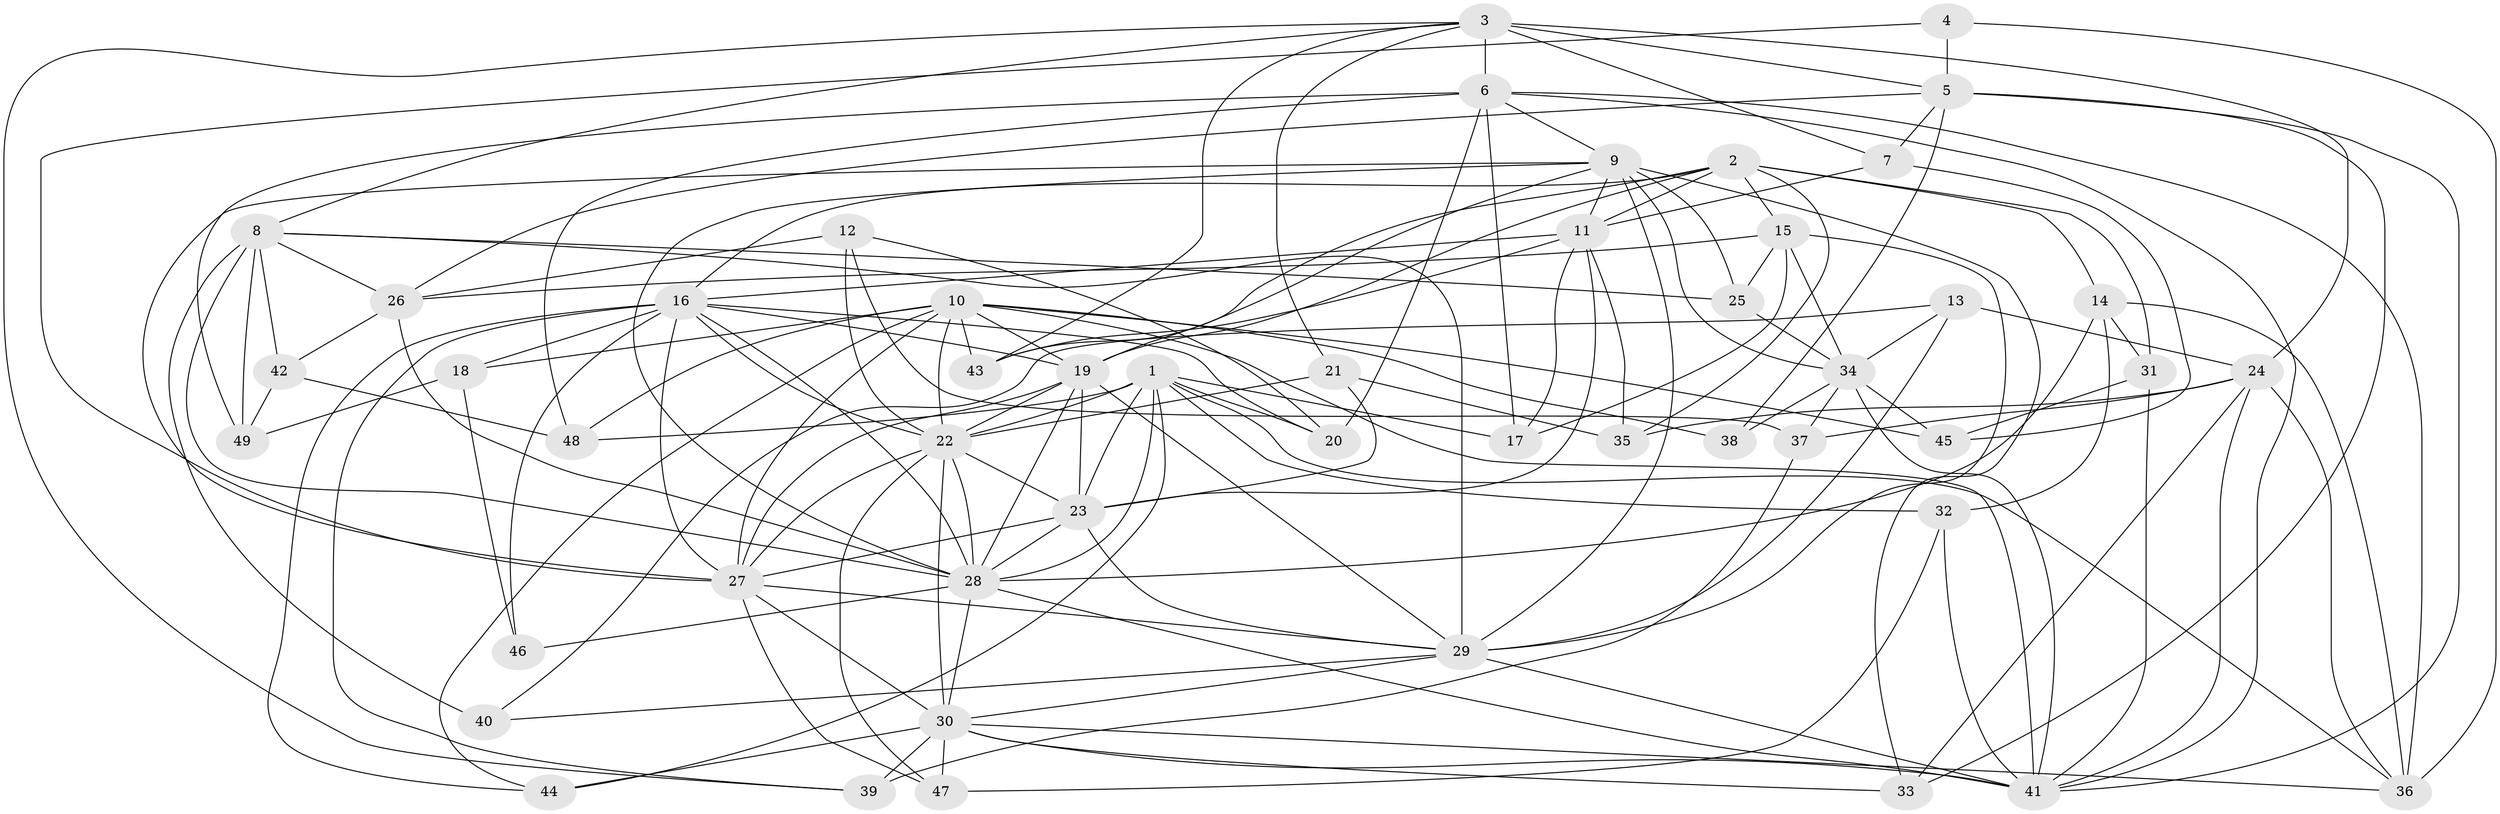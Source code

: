 // original degree distribution, {4: 1.0}
// Generated by graph-tools (version 1.1) at 2025/54/03/04/25 22:54:03]
// undirected, 49 vertices, 150 edges
graph export_dot {
  node [color=gray90,style=filled];
  1;
  2;
  3;
  4;
  5;
  6;
  7;
  8;
  9;
  10;
  11;
  12;
  13;
  14;
  15;
  16;
  17;
  18;
  19;
  20;
  21;
  22;
  23;
  24;
  25;
  26;
  27;
  28;
  29;
  30;
  31;
  32;
  33;
  34;
  35;
  36;
  37;
  38;
  39;
  40;
  41;
  42;
  43;
  44;
  45;
  46;
  47;
  48;
  49;
  1 -- 17 [weight=1.0];
  1 -- 20 [weight=1.0];
  1 -- 22 [weight=1.0];
  1 -- 23 [weight=2.0];
  1 -- 28 [weight=1.0];
  1 -- 32 [weight=1.0];
  1 -- 36 [weight=1.0];
  1 -- 44 [weight=1.0];
  1 -- 48 [weight=1.0];
  2 -- 11 [weight=1.0];
  2 -- 14 [weight=1.0];
  2 -- 15 [weight=2.0];
  2 -- 16 [weight=1.0];
  2 -- 19 [weight=2.0];
  2 -- 31 [weight=1.0];
  2 -- 35 [weight=1.0];
  2 -- 43 [weight=1.0];
  3 -- 5 [weight=1.0];
  3 -- 6 [weight=2.0];
  3 -- 7 [weight=1.0];
  3 -- 8 [weight=1.0];
  3 -- 21 [weight=1.0];
  3 -- 24 [weight=2.0];
  3 -- 39 [weight=1.0];
  3 -- 43 [weight=1.0];
  4 -- 5 [weight=2.0];
  4 -- 27 [weight=1.0];
  4 -- 36 [weight=1.0];
  5 -- 7 [weight=1.0];
  5 -- 26 [weight=1.0];
  5 -- 33 [weight=1.0];
  5 -- 38 [weight=1.0];
  5 -- 41 [weight=1.0];
  6 -- 9 [weight=1.0];
  6 -- 17 [weight=1.0];
  6 -- 20 [weight=1.0];
  6 -- 36 [weight=2.0];
  6 -- 41 [weight=1.0];
  6 -- 48 [weight=1.0];
  6 -- 49 [weight=1.0];
  7 -- 11 [weight=1.0];
  7 -- 45 [weight=1.0];
  8 -- 25 [weight=1.0];
  8 -- 26 [weight=1.0];
  8 -- 28 [weight=1.0];
  8 -- 29 [weight=2.0];
  8 -- 40 [weight=2.0];
  8 -- 42 [weight=1.0];
  8 -- 49 [weight=1.0];
  9 -- 11 [weight=1.0];
  9 -- 19 [weight=1.0];
  9 -- 25 [weight=1.0];
  9 -- 27 [weight=1.0];
  9 -- 28 [weight=1.0];
  9 -- 29 [weight=2.0];
  9 -- 33 [weight=1.0];
  9 -- 34 [weight=1.0];
  10 -- 18 [weight=1.0];
  10 -- 19 [weight=1.0];
  10 -- 22 [weight=1.0];
  10 -- 27 [weight=1.0];
  10 -- 38 [weight=1.0];
  10 -- 41 [weight=1.0];
  10 -- 43 [weight=1.0];
  10 -- 44 [weight=1.0];
  10 -- 45 [weight=1.0];
  10 -- 48 [weight=1.0];
  11 -- 16 [weight=1.0];
  11 -- 17 [weight=1.0];
  11 -- 23 [weight=1.0];
  11 -- 35 [weight=1.0];
  11 -- 43 [weight=1.0];
  12 -- 20 [weight=1.0];
  12 -- 22 [weight=1.0];
  12 -- 26 [weight=1.0];
  12 -- 37 [weight=1.0];
  13 -- 24 [weight=1.0];
  13 -- 29 [weight=1.0];
  13 -- 34 [weight=1.0];
  13 -- 40 [weight=1.0];
  14 -- 28 [weight=1.0];
  14 -- 31 [weight=1.0];
  14 -- 32 [weight=1.0];
  14 -- 36 [weight=2.0];
  15 -- 17 [weight=1.0];
  15 -- 25 [weight=1.0];
  15 -- 26 [weight=1.0];
  15 -- 29 [weight=1.0];
  15 -- 34 [weight=2.0];
  16 -- 18 [weight=1.0];
  16 -- 19 [weight=1.0];
  16 -- 20 [weight=1.0];
  16 -- 22 [weight=1.0];
  16 -- 27 [weight=1.0];
  16 -- 28 [weight=1.0];
  16 -- 39 [weight=1.0];
  16 -- 44 [weight=1.0];
  16 -- 46 [weight=2.0];
  18 -- 46 [weight=1.0];
  18 -- 49 [weight=1.0];
  19 -- 22 [weight=1.0];
  19 -- 23 [weight=1.0];
  19 -- 27 [weight=1.0];
  19 -- 28 [weight=1.0];
  19 -- 29 [weight=1.0];
  21 -- 22 [weight=1.0];
  21 -- 23 [weight=1.0];
  21 -- 35 [weight=1.0];
  22 -- 23 [weight=2.0];
  22 -- 27 [weight=1.0];
  22 -- 28 [weight=1.0];
  22 -- 30 [weight=1.0];
  22 -- 47 [weight=1.0];
  23 -- 27 [weight=1.0];
  23 -- 28 [weight=1.0];
  23 -- 29 [weight=1.0];
  24 -- 33 [weight=1.0];
  24 -- 35 [weight=1.0];
  24 -- 36 [weight=1.0];
  24 -- 37 [weight=1.0];
  24 -- 41 [weight=1.0];
  25 -- 34 [weight=1.0];
  26 -- 28 [weight=1.0];
  26 -- 42 [weight=1.0];
  27 -- 29 [weight=1.0];
  27 -- 30 [weight=1.0];
  27 -- 47 [weight=1.0];
  28 -- 30 [weight=1.0];
  28 -- 41 [weight=1.0];
  28 -- 46 [weight=1.0];
  29 -- 30 [weight=1.0];
  29 -- 40 [weight=1.0];
  29 -- 41 [weight=1.0];
  30 -- 33 [weight=1.0];
  30 -- 36 [weight=1.0];
  30 -- 39 [weight=1.0];
  30 -- 41 [weight=1.0];
  30 -- 44 [weight=1.0];
  30 -- 47 [weight=1.0];
  31 -- 41 [weight=1.0];
  31 -- 45 [weight=1.0];
  32 -- 41 [weight=1.0];
  32 -- 47 [weight=1.0];
  34 -- 37 [weight=1.0];
  34 -- 38 [weight=2.0];
  34 -- 41 [weight=1.0];
  34 -- 45 [weight=1.0];
  37 -- 39 [weight=1.0];
  42 -- 48 [weight=1.0];
  42 -- 49 [weight=1.0];
}
